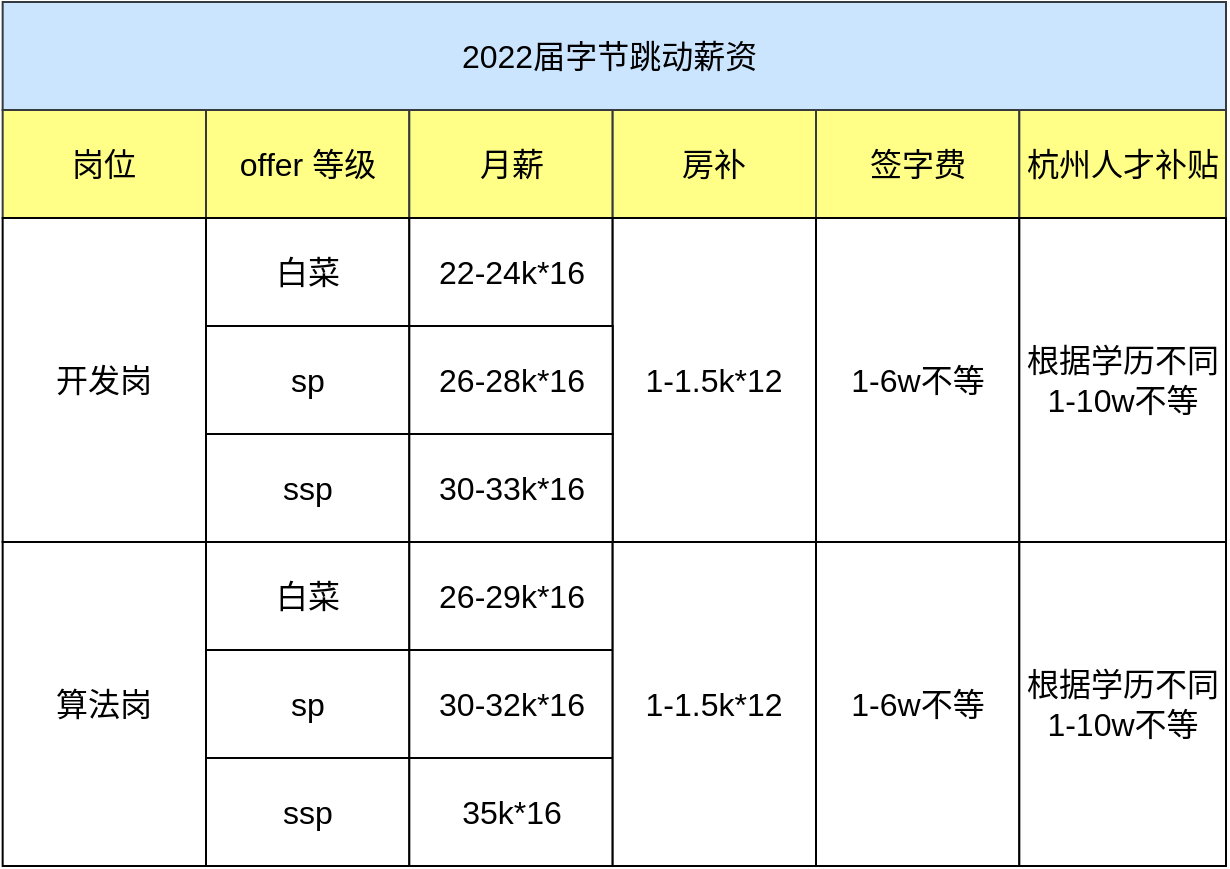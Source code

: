 <mxfile version="15.8.3" type="github">
  <diagram id="jli-6Ra-XTsmB1hJ5Jtt" name="Page-1">
    <mxGraphModel dx="1773" dy="558" grid="1" gridSize="10" guides="1" tooltips="1" connect="1" arrows="1" fold="1" page="1" pageScale="1" pageWidth="827" pageHeight="1169" math="0" shadow="0">
      <root>
        <mxCell id="0" />
        <mxCell id="1" parent="0" />
        <mxCell id="4xtJRbdQB7jvhEm8nQDq-1" value="2022届字节跳动薪资&amp;nbsp;" style="rounded=0;whiteSpace=wrap;html=1;fontSize=16;fillColor=#cce5ff;strokeColor=#36393d;" vertex="1" parent="1">
          <mxGeometry x="-21.67" y="160" width="611.67" height="54" as="geometry" />
        </mxCell>
        <mxCell id="4xtJRbdQB7jvhEm8nQDq-2" value="offer 等级" style="rounded=0;whiteSpace=wrap;html=1;fontSize=16;fillColor=#ffff88;strokeColor=#36393d;" vertex="1" parent="1">
          <mxGeometry x="80" y="214" width="101.667" height="54" as="geometry" />
        </mxCell>
        <mxCell id="4xtJRbdQB7jvhEm8nQDq-3" value="月薪" style="rounded=0;whiteSpace=wrap;html=1;fontSize=16;fillColor=#ffff88;strokeColor=#36393d;" vertex="1" parent="1">
          <mxGeometry x="181.667" y="214" width="101.667" height="54" as="geometry" />
        </mxCell>
        <mxCell id="4xtJRbdQB7jvhEm8nQDq-4" value="房补" style="rounded=0;whiteSpace=wrap;html=1;fontSize=16;fillColor=#ffff88;strokeColor=#36393d;" vertex="1" parent="1">
          <mxGeometry x="283.333" y="214" width="101.667" height="54" as="geometry" />
        </mxCell>
        <mxCell id="4xtJRbdQB7jvhEm8nQDq-5" value="签字费" style="rounded=0;whiteSpace=wrap;html=1;fontSize=16;fillColor=#ffff88;strokeColor=#36393d;" vertex="1" parent="1">
          <mxGeometry x="385" y="214" width="101.667" height="54" as="geometry" />
        </mxCell>
        <mxCell id="4xtJRbdQB7jvhEm8nQDq-6" value="白菜" style="rounded=0;whiteSpace=wrap;html=1;fontSize=16;" vertex="1" parent="1">
          <mxGeometry x="80" y="268" width="101.667" height="54" as="geometry" />
        </mxCell>
        <mxCell id="4xtJRbdQB7jvhEm8nQDq-7" value="22-24k*16" style="rounded=0;whiteSpace=wrap;html=1;fontSize=16;" vertex="1" parent="1">
          <mxGeometry x="181.667" y="268" width="101.667" height="54" as="geometry" />
        </mxCell>
        <mxCell id="4xtJRbdQB7jvhEm8nQDq-8" value="1-1.5k*12" style="rounded=0;whiteSpace=wrap;html=1;fontSize=16;" vertex="1" parent="1">
          <mxGeometry x="283.333" y="268" width="101.667" height="162" as="geometry" />
        </mxCell>
        <mxCell id="4xtJRbdQB7jvhEm8nQDq-9" value="1-6w不等" style="rounded=0;whiteSpace=wrap;html=1;fontSize=16;" vertex="1" parent="1">
          <mxGeometry x="385" y="268" width="101.667" height="162" as="geometry" />
        </mxCell>
        <mxCell id="4xtJRbdQB7jvhEm8nQDq-10" value="sp" style="rounded=0;whiteSpace=wrap;html=1;fontSize=16;" vertex="1" parent="1">
          <mxGeometry x="80" y="322" width="101.667" height="54" as="geometry" />
        </mxCell>
        <mxCell id="4xtJRbdQB7jvhEm8nQDq-11" value="26-28k*16" style="rounded=0;whiteSpace=wrap;html=1;fontSize=16;" vertex="1" parent="1">
          <mxGeometry x="181.667" y="322" width="101.667" height="54" as="geometry" />
        </mxCell>
        <mxCell id="4xtJRbdQB7jvhEm8nQDq-12" value="ssp" style="rounded=0;whiteSpace=wrap;html=1;fontSize=16;" vertex="1" parent="1">
          <mxGeometry x="80" y="376" width="101.667" height="54" as="geometry" />
        </mxCell>
        <mxCell id="4xtJRbdQB7jvhEm8nQDq-13" value="30-33k*16" style="rounded=0;whiteSpace=wrap;html=1;fontSize=16;" vertex="1" parent="1">
          <mxGeometry x="181.667" y="376" width="101.667" height="54" as="geometry" />
        </mxCell>
        <mxCell id="4xtJRbdQB7jvhEm8nQDq-14" value="岗位" style="rounded=0;whiteSpace=wrap;html=1;fontSize=16;fillColor=#ffff88;strokeColor=#36393d;" vertex="1" parent="1">
          <mxGeometry x="-21.67" y="214" width="101.667" height="54" as="geometry" />
        </mxCell>
        <mxCell id="4xtJRbdQB7jvhEm8nQDq-15" value="开发岗" style="rounded=0;whiteSpace=wrap;html=1;fontSize=16;" vertex="1" parent="1">
          <mxGeometry x="-21.67" y="268" width="101.67" height="162" as="geometry" />
        </mxCell>
        <mxCell id="4xtJRbdQB7jvhEm8nQDq-16" value="白菜" style="rounded=0;whiteSpace=wrap;html=1;fontSize=16;" vertex="1" parent="1">
          <mxGeometry x="80" y="430" width="101.667" height="54" as="geometry" />
        </mxCell>
        <mxCell id="4xtJRbdQB7jvhEm8nQDq-17" value="sp" style="rounded=0;whiteSpace=wrap;html=1;fontSize=16;" vertex="1" parent="1">
          <mxGeometry x="80" y="484" width="101.667" height="54" as="geometry" />
        </mxCell>
        <mxCell id="4xtJRbdQB7jvhEm8nQDq-18" value="ssp" style="rounded=0;whiteSpace=wrap;html=1;fontSize=16;" vertex="1" parent="1">
          <mxGeometry x="80" y="538" width="101.667" height="54" as="geometry" />
        </mxCell>
        <mxCell id="4xtJRbdQB7jvhEm8nQDq-19" value="26-29k*16" style="rounded=0;whiteSpace=wrap;html=1;fontSize=16;" vertex="1" parent="1">
          <mxGeometry x="181.667" y="430" width="101.667" height="54" as="geometry" />
        </mxCell>
        <mxCell id="4xtJRbdQB7jvhEm8nQDq-20" value="30-32k*16" style="rounded=0;whiteSpace=wrap;html=1;fontSize=16;" vertex="1" parent="1">
          <mxGeometry x="181.667" y="484" width="101.667" height="54" as="geometry" />
        </mxCell>
        <mxCell id="4xtJRbdQB7jvhEm8nQDq-21" value="35k*16" style="rounded=0;whiteSpace=wrap;html=1;fontSize=16;" vertex="1" parent="1">
          <mxGeometry x="181.667" y="538" width="101.667" height="54" as="geometry" />
        </mxCell>
        <mxCell id="4xtJRbdQB7jvhEm8nQDq-22" value="1-1.5k*12" style="rounded=0;whiteSpace=wrap;html=1;fontSize=16;" vertex="1" parent="1">
          <mxGeometry x="283.333" y="430" width="101.667" height="162" as="geometry" />
        </mxCell>
        <mxCell id="4xtJRbdQB7jvhEm8nQDq-23" value="杭州人才补贴" style="rounded=0;whiteSpace=wrap;html=1;fontSize=16;fillColor=#ffff88;strokeColor=#36393d;" vertex="1" parent="1">
          <mxGeometry x="486.67" y="214" width="103.33" height="54" as="geometry" />
        </mxCell>
        <mxCell id="4xtJRbdQB7jvhEm8nQDq-24" value="根据学历不同 1-10w不等" style="rounded=0;whiteSpace=wrap;html=1;fontSize=16;" vertex="1" parent="1">
          <mxGeometry x="486.67" y="268" width="103.33" height="162" as="geometry" />
        </mxCell>
        <mxCell id="4xtJRbdQB7jvhEm8nQDq-25" value="1-6w不等" style="rounded=0;whiteSpace=wrap;html=1;fontSize=16;" vertex="1" parent="1">
          <mxGeometry x="385" y="430" width="101.667" height="162" as="geometry" />
        </mxCell>
        <mxCell id="4xtJRbdQB7jvhEm8nQDq-26" value="根据学历不同 1-10w不等" style="rounded=0;whiteSpace=wrap;html=1;fontSize=16;" vertex="1" parent="1">
          <mxGeometry x="486.67" y="430" width="103.33" height="162" as="geometry" />
        </mxCell>
        <mxCell id="4xtJRbdQB7jvhEm8nQDq-27" value="算法岗" style="rounded=0;whiteSpace=wrap;html=1;fontSize=16;" vertex="1" parent="1">
          <mxGeometry x="-21.67" y="430" width="101.67" height="162" as="geometry" />
        </mxCell>
      </root>
    </mxGraphModel>
  </diagram>
</mxfile>
